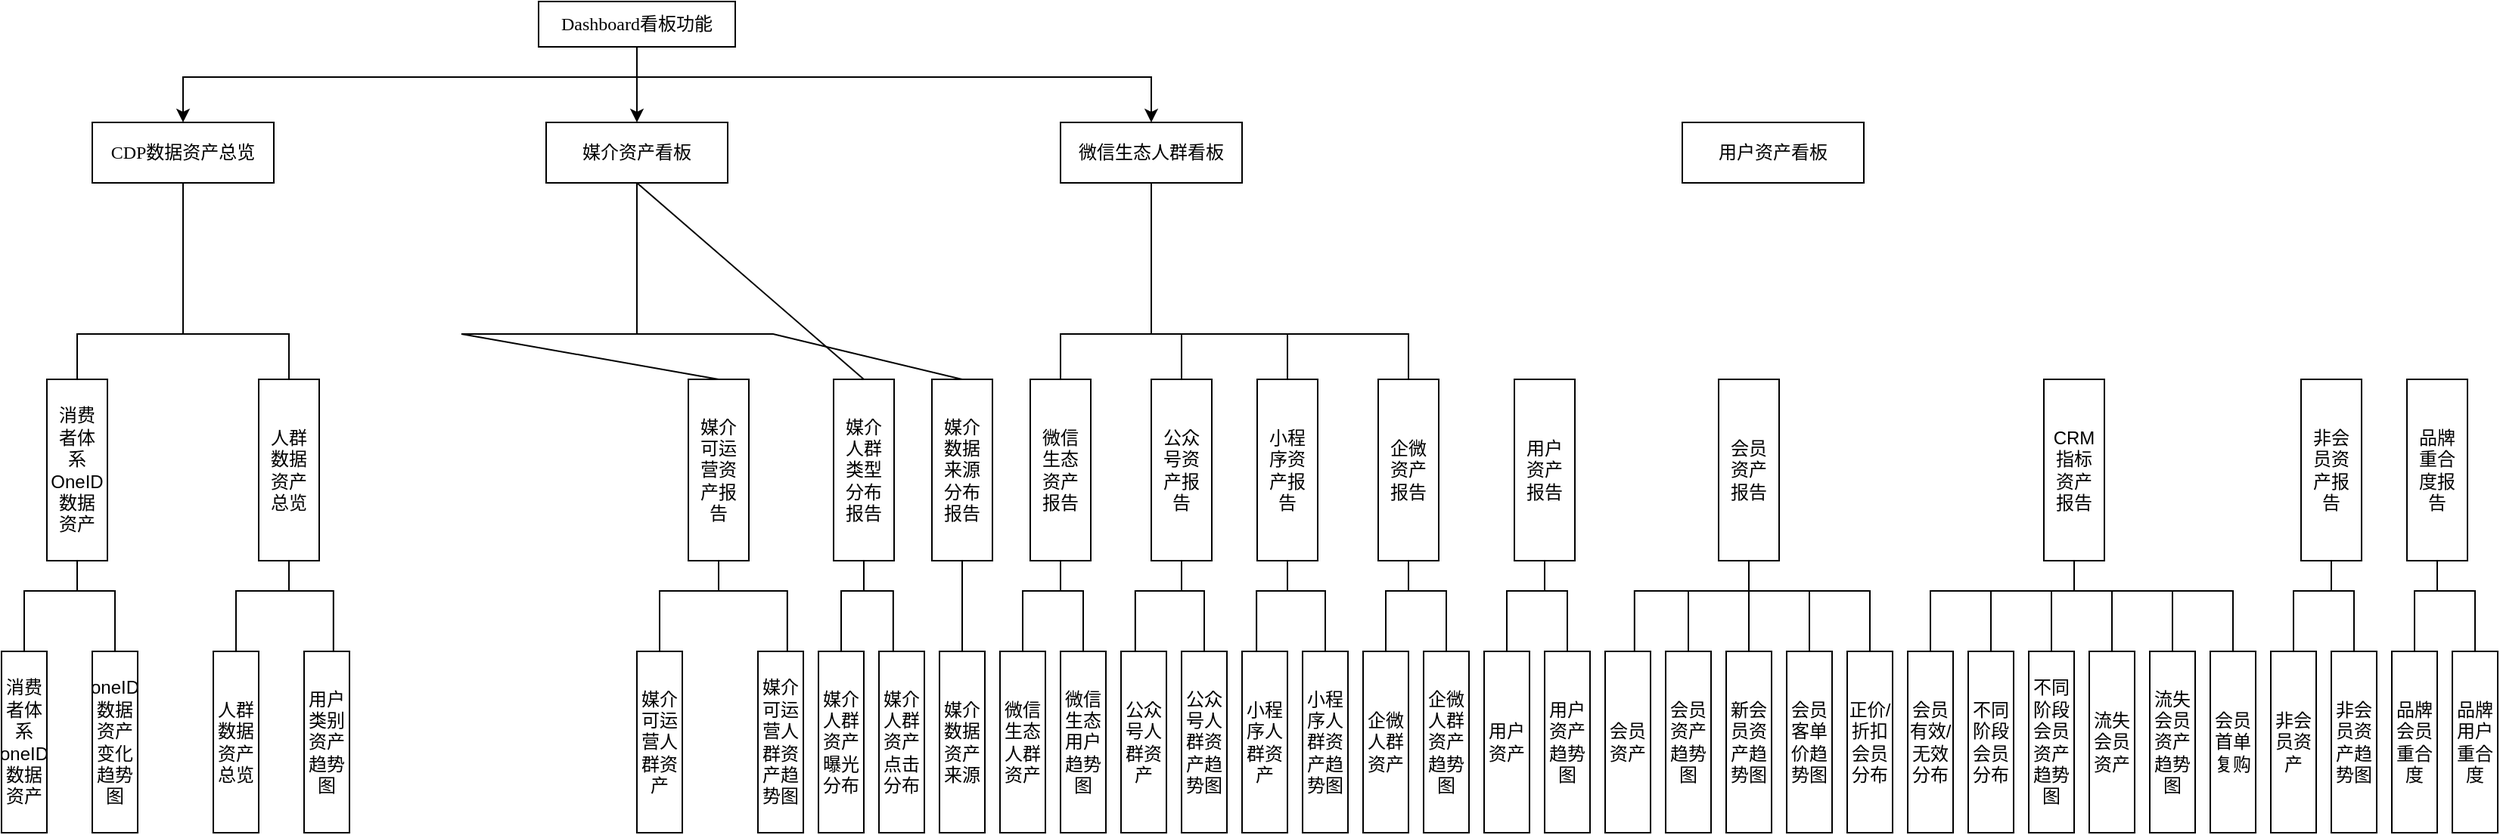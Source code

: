 <mxfile version="20.5.1" type="github">
  <diagram id="igIkLWl_I8CNIf3-y0DH" name="第 1 页">
    <mxGraphModel dx="885" dy="509" grid="1" gridSize="10" guides="1" tooltips="1" connect="1" arrows="1" fold="1" page="1" pageScale="1" pageWidth="827" pageHeight="1169" math="0" shadow="0">
      <root>
        <mxCell id="0" />
        <mxCell id="1" parent="0" />
        <mxCell id="1S4eVNWtwclJiUYLLemy-1" value="&lt;font style=&quot;font-size: 12px;&quot;&gt;&lt;span style=&quot;font-family: Calibri; text-align: justify; background-color: initial;&quot;&gt;D&lt;/span&gt;&lt;span style=&quot;text-align: justify; background-color: initial; font-family: 宋体;&quot;&gt;&lt;font style=&quot;font-size: 12px;&quot; face=&quot;Calibri&quot;&gt;ash&lt;/font&gt;&lt;/span&gt;&lt;span style=&quot;font-family: Calibri; text-align: justify; background-color: initial;&quot;&gt;board&lt;/span&gt;&lt;/font&gt;&lt;span style=&quot;font-family: Calibri; text-align: justify; background-color: initial;&quot;&gt;&lt;font style=&quot;font-size: 12px;&quot;&gt;看板&lt;/font&gt;&lt;/span&gt;功能" style="rounded=0;whiteSpace=wrap;html=1;" parent="1" vertex="1">
          <mxGeometry x="485" y="90" width="130" height="30" as="geometry" />
        </mxCell>
        <mxCell id="1S4eVNWtwclJiUYLLemy-4" value="&lt;div style=&quot;text-align: justify;&quot;&gt;&lt;span style=&quot;background-color: initial;&quot;&gt;&lt;font face=&quot;Calibri&quot;&gt;媒介资产看板&lt;/font&gt;&lt;/span&gt;&lt;/div&gt;" style="rounded=0;whiteSpace=wrap;html=1;" parent="1" vertex="1">
          <mxGeometry x="490" y="170" width="120" height="40" as="geometry" />
        </mxCell>
        <mxCell id="1S4eVNWtwclJiUYLLemy-8" value="" style="endArrow=classic;html=1;rounded=0;exitX=0.5;exitY=1;exitDx=0;exitDy=0;entryX=0.5;entryY=0;entryDx=0;entryDy=0;" parent="1" source="1S4eVNWtwclJiUYLLemy-1" target="w-ZVVSlZ8ugfORYiKf1F-1" edge="1">
          <mxGeometry width="50" height="50" relative="1" as="geometry">
            <mxPoint x="170" y="220" as="sourcePoint" />
            <mxPoint x="190" y="170" as="targetPoint" />
            <Array as="points">
              <mxPoint x="550" y="140" />
              <mxPoint x="250" y="140" />
            </Array>
          </mxGeometry>
        </mxCell>
        <mxCell id="1S4eVNWtwclJiUYLLemy-9" value="" style="endArrow=classic;html=1;rounded=0;entryX=0.5;entryY=0;entryDx=0;entryDy=0;exitX=0.5;exitY=1;exitDx=0;exitDy=0;" parent="1" source="1S4eVNWtwclJiUYLLemy-1" edge="1">
          <mxGeometry width="50" height="50" relative="1" as="geometry">
            <mxPoint x="400" y="130" as="sourcePoint" />
            <mxPoint x="890" y="170" as="targetPoint" />
            <Array as="points">
              <mxPoint x="550" y="140" />
              <mxPoint x="890" y="140" />
            </Array>
          </mxGeometry>
        </mxCell>
        <mxCell id="1S4eVNWtwclJiUYLLemy-10" value="" style="endArrow=classic;html=1;rounded=0;entryX=0.5;entryY=0;entryDx=0;entryDy=0;exitX=0.5;exitY=1;exitDx=0;exitDy=0;" parent="1" source="1S4eVNWtwclJiUYLLemy-1" target="1S4eVNWtwclJiUYLLemy-4" edge="1">
          <mxGeometry width="50" height="50" relative="1" as="geometry">
            <mxPoint x="360" y="280" as="sourcePoint" />
            <mxPoint x="420" y="170" as="targetPoint" />
          </mxGeometry>
        </mxCell>
        <mxCell id="1S4eVNWtwclJiUYLLemy-12" value="消费&lt;br&gt;者体&lt;br&gt;系OneID数据&lt;br&gt;资产" style="rounded=0;whiteSpace=wrap;html=1;" parent="1" vertex="1">
          <mxGeometry x="160" y="340" width="40" height="120" as="geometry" />
        </mxCell>
        <mxCell id="1S4eVNWtwclJiUYLLemy-13" value="人群&lt;br&gt;数据&lt;br&gt;资产&lt;br&gt;总览" style="rounded=0;whiteSpace=wrap;html=1;" parent="1" vertex="1">
          <mxGeometry x="300" y="340" width="40" height="120" as="geometry" />
        </mxCell>
        <mxCell id="1S4eVNWtwclJiUYLLemy-15" value="媒介&lt;br&gt;数据&lt;br&gt;来源&lt;br&gt;分布&lt;br&gt;报告" style="rounded=0;whiteSpace=wrap;html=1;" parent="1" vertex="1">
          <mxGeometry x="745" y="340" width="40" height="120" as="geometry" />
        </mxCell>
        <mxCell id="1S4eVNWtwclJiUYLLemy-17" value="公众&lt;br&gt;号资&lt;br&gt;产报&lt;br&gt;告" style="rounded=0;whiteSpace=wrap;html=1;" parent="1" vertex="1">
          <mxGeometry x="890" y="340" width="40" height="120" as="geometry" />
        </mxCell>
        <mxCell id="1S4eVNWtwclJiUYLLemy-19" value="媒介&lt;br&gt;可运&lt;br&gt;营资&lt;br&gt;产报&lt;br&gt;告" style="rounded=0;whiteSpace=wrap;html=1;" parent="1" vertex="1">
          <mxGeometry x="584" y="340" width="40" height="120" as="geometry" />
        </mxCell>
        <mxCell id="1S4eVNWtwclJiUYLLemy-20" value="微信&lt;br&gt;生态&lt;br&gt;资产&lt;br&gt;报告" style="rounded=0;whiteSpace=wrap;html=1;" parent="1" vertex="1">
          <mxGeometry x="810" y="340" width="40" height="120" as="geometry" />
        </mxCell>
        <mxCell id="1S4eVNWtwclJiUYLLemy-21" value="消费者体系oneID数据资产" style="rounded=0;whiteSpace=wrap;html=1;" parent="1" vertex="1">
          <mxGeometry x="130" y="520" width="30" height="120" as="geometry" />
        </mxCell>
        <mxCell id="1S4eVNWtwclJiUYLLemy-27" value="oneID数据资产变化趋势图" style="rounded=0;whiteSpace=wrap;html=1;" parent="1" vertex="1">
          <mxGeometry x="190" y="520" width="30" height="120" as="geometry" />
        </mxCell>
        <mxCell id="1S4eVNWtwclJiUYLLemy-28" value="人群数据资产总览" style="rounded=0;whiteSpace=wrap;html=1;" parent="1" vertex="1">
          <mxGeometry x="270" y="520" width="30" height="120" as="geometry" />
        </mxCell>
        <mxCell id="1S4eVNWtwclJiUYLLemy-33" value="用户类别资产趋势图" style="rounded=0;whiteSpace=wrap;html=1;" parent="1" vertex="1">
          <mxGeometry x="330" y="520" width="30" height="120" as="geometry" />
        </mxCell>
        <mxCell id="1S4eVNWtwclJiUYLLemy-35" value="媒介可运营人群资产" style="rounded=0;whiteSpace=wrap;html=1;" parent="1" vertex="1">
          <mxGeometry x="550" y="520" width="30" height="120" as="geometry" />
        </mxCell>
        <mxCell id="1S4eVNWtwclJiUYLLemy-38" value="媒介可运营人群资产趋势图" style="rounded=0;whiteSpace=wrap;html=1;" parent="1" vertex="1">
          <mxGeometry x="630" y="520" width="30" height="120" as="geometry" />
        </mxCell>
        <mxCell id="1S4eVNWtwclJiUYLLemy-39" value="媒介人群资产曝光分布" style="rounded=0;whiteSpace=wrap;html=1;" parent="1" vertex="1">
          <mxGeometry x="670" y="520" width="30" height="120" as="geometry" />
        </mxCell>
        <mxCell id="1S4eVNWtwclJiUYLLemy-42" value="媒介人群资产点击分布" style="rounded=0;whiteSpace=wrap;html=1;" parent="1" vertex="1">
          <mxGeometry x="710" y="520" width="30" height="120" as="geometry" />
        </mxCell>
        <mxCell id="1S4eVNWtwclJiUYLLemy-44" value="媒介数据资产来源" style="rounded=0;whiteSpace=wrap;html=1;" parent="1" vertex="1">
          <mxGeometry x="750" y="520" width="30" height="120" as="geometry" />
        </mxCell>
        <mxCell id="1S4eVNWtwclJiUYLLemy-47" value="微信生态人群资产" style="rounded=0;whiteSpace=wrap;html=1;" parent="1" vertex="1">
          <mxGeometry x="790" y="520" width="30" height="120" as="geometry" />
        </mxCell>
        <mxCell id="1S4eVNWtwclJiUYLLemy-48" value="微信生态用户趋势图" style="rounded=0;whiteSpace=wrap;html=1;" parent="1" vertex="1">
          <mxGeometry x="830" y="520" width="30" height="120" as="geometry" />
        </mxCell>
        <mxCell id="1S4eVNWtwclJiUYLLemy-49" value="公众号人群资产" style="rounded=0;whiteSpace=wrap;html=1;" parent="1" vertex="1">
          <mxGeometry x="870" y="520" width="30" height="120" as="geometry" />
        </mxCell>
        <mxCell id="1S4eVNWtwclJiUYLLemy-50" value="公众号人群资产趋势图" style="rounded=0;whiteSpace=wrap;html=1;" parent="1" vertex="1">
          <mxGeometry x="910" y="520" width="30" height="120" as="geometry" />
        </mxCell>
        <mxCell id="1S4eVNWtwclJiUYLLemy-51" value="小程序人群资产" style="rounded=0;whiteSpace=wrap;html=1;" parent="1" vertex="1">
          <mxGeometry x="950" y="520" width="30" height="120" as="geometry" />
        </mxCell>
        <mxCell id="1S4eVNWtwclJiUYLLemy-52" value="小程序人群资产趋势图" style="rounded=0;whiteSpace=wrap;html=1;" parent="1" vertex="1">
          <mxGeometry x="990" y="520" width="30" height="120" as="geometry" />
        </mxCell>
        <mxCell id="1S4eVNWtwclJiUYLLemy-53" value="企微人群资产" style="rounded=0;whiteSpace=wrap;html=1;" parent="1" vertex="1">
          <mxGeometry x="1030" y="520" width="30" height="120" as="geometry" />
        </mxCell>
        <mxCell id="1S4eVNWtwclJiUYLLemy-54" value="" style="endArrow=none;html=1;rounded=0;fontFamily=Helvetica;fontSize=12;exitX=0.5;exitY=0;exitDx=0;exitDy=0;" parent="1" source="1S4eVNWtwclJiUYLLemy-13" edge="1">
          <mxGeometry width="50" height="50" relative="1" as="geometry">
            <mxPoint x="490" y="410" as="sourcePoint" />
            <mxPoint x="250" y="310" as="targetPoint" />
            <Array as="points">
              <mxPoint x="320" y="310" />
              <mxPoint x="190" y="310" />
            </Array>
          </mxGeometry>
        </mxCell>
        <mxCell id="1S4eVNWtwclJiUYLLemy-55" value="" style="endArrow=none;html=1;rounded=0;fontFamily=Helvetica;fontSize=12;entryX=0.5;entryY=1;entryDx=0;entryDy=0;exitX=0.5;exitY=0;exitDx=0;exitDy=0;" parent="1" source="1S4eVNWtwclJiUYLLemy-12" target="w-ZVVSlZ8ugfORYiKf1F-1" edge="1">
          <mxGeometry width="50" height="50" relative="1" as="geometry">
            <mxPoint x="280" y="350" as="sourcePoint" />
            <mxPoint x="190" y="290" as="targetPoint" />
            <Array as="points">
              <mxPoint x="180" y="310" />
              <mxPoint x="250" y="310" />
            </Array>
          </mxGeometry>
        </mxCell>
        <mxCell id="1S4eVNWtwclJiUYLLemy-56" value="" style="endArrow=none;html=1;rounded=0;fontFamily=Helvetica;fontSize=12;entryX=0.5;entryY=1;entryDx=0;entryDy=0;exitX=0.5;exitY=0;exitDx=0;exitDy=0;" parent="1" source="1S4eVNWtwclJiUYLLemy-19" target="1S4eVNWtwclJiUYLLemy-4" edge="1">
          <mxGeometry width="50" height="50" relative="1" as="geometry">
            <mxPoint x="290" y="360" as="sourcePoint" />
            <mxPoint x="210" y="310" as="targetPoint" />
            <Array as="points">
              <mxPoint x="434" y="310" />
              <mxPoint x="550" y="310" />
            </Array>
          </mxGeometry>
        </mxCell>
        <mxCell id="1S4eVNWtwclJiUYLLemy-57" value="" style="endArrow=none;html=1;rounded=0;fontFamily=Helvetica;fontSize=12;exitX=0.5;exitY=1;exitDx=0;exitDy=0;entryX=0.5;entryY=0;entryDx=0;entryDy=0;" parent="1" source="1S4eVNWtwclJiUYLLemy-4" target="1S4eVNWtwclJiUYLLemy-15" edge="1">
          <mxGeometry width="50" height="50" relative="1" as="geometry">
            <mxPoint x="300" y="370" as="sourcePoint" />
            <mxPoint x="190" y="290" as="targetPoint" />
            <Array as="points">
              <mxPoint x="550" y="310" />
              <mxPoint x="640" y="310" />
            </Array>
          </mxGeometry>
        </mxCell>
        <mxCell id="1S4eVNWtwclJiUYLLemy-58" value="" style="endArrow=none;html=1;rounded=0;fontFamily=Helvetica;fontSize=12;entryX=0.5;entryY=1;entryDx=0;entryDy=0;exitX=0.5;exitY=0;exitDx=0;exitDy=0;" parent="1" source="1S4eVNWtwclJiUYLLemy-20" target="w-ZVVSlZ8ugfORYiKf1F-2" edge="1">
          <mxGeometry width="50" height="50" relative="1" as="geometry">
            <mxPoint x="250" y="380" as="sourcePoint" />
            <mxPoint x="830" y="290" as="targetPoint" />
            <Array as="points">
              <mxPoint x="830" y="310" />
              <mxPoint x="890" y="310" />
            </Array>
          </mxGeometry>
        </mxCell>
        <mxCell id="1S4eVNWtwclJiUYLLemy-59" value="" style="endArrow=none;html=1;rounded=0;fontFamily=Helvetica;fontSize=12;entryX=0.5;entryY=1;entryDx=0;entryDy=0;exitX=0.5;exitY=0;exitDx=0;exitDy=0;" parent="1" source="1S4eVNWtwclJiUYLLemy-17" target="w-ZVVSlZ8ugfORYiKf1F-2" edge="1">
          <mxGeometry width="50" height="50" relative="1" as="geometry">
            <mxPoint x="260" y="390" as="sourcePoint" />
            <mxPoint x="830" y="290" as="targetPoint" />
            <Array as="points">
              <mxPoint x="910" y="310" />
              <mxPoint x="890" y="310" />
            </Array>
          </mxGeometry>
        </mxCell>
        <mxCell id="1S4eVNWtwclJiUYLLemy-60" value="" style="endArrow=none;html=1;rounded=0;fontFamily=Helvetica;fontSize=12;entryX=0.5;entryY=1;entryDx=0;entryDy=0;exitX=0.5;exitY=0;exitDx=0;exitDy=0;" parent="1" source="1S4eVNWtwclJiUYLLemy-21" target="1S4eVNWtwclJiUYLLemy-12" edge="1">
          <mxGeometry width="50" height="50" relative="1" as="geometry">
            <mxPoint x="330" y="400" as="sourcePoint" />
            <mxPoint x="250" y="350" as="targetPoint" />
            <Array as="points">
              <mxPoint x="145" y="480" />
              <mxPoint x="180" y="480" />
            </Array>
          </mxGeometry>
        </mxCell>
        <mxCell id="1S4eVNWtwclJiUYLLemy-63" value="" style="endArrow=none;html=1;rounded=0;fontFamily=Helvetica;fontSize=12;entryX=0.5;entryY=1;entryDx=0;entryDy=0;exitX=0.5;exitY=0;exitDx=0;exitDy=0;" parent="1" target="1S4eVNWtwclJiUYLLemy-13" edge="1" source="1S4eVNWtwclJiUYLLemy-28">
          <mxGeometry width="50" height="50" relative="1" as="geometry">
            <mxPoint x="200" y="520" as="sourcePoint" />
            <mxPoint x="540" y="510" as="targetPoint" />
            <Array as="points">
              <mxPoint x="285" y="480" />
              <mxPoint x="320" y="480" />
            </Array>
          </mxGeometry>
        </mxCell>
        <mxCell id="1S4eVNWtwclJiUYLLemy-68" value="" style="endArrow=none;html=1;rounded=0;fontFamily=Helvetica;fontSize=12;entryX=0.5;entryY=1;entryDx=0;entryDy=0;exitX=0.5;exitY=0;exitDx=0;exitDy=0;" parent="1" source="1S4eVNWtwclJiUYLLemy-35" edge="1" target="1S4eVNWtwclJiUYLLemy-19">
          <mxGeometry width="50" height="50" relative="1" as="geometry">
            <mxPoint x="570" y="520" as="sourcePoint" />
            <mxPoint x="640" y="460" as="targetPoint" />
            <Array as="points">
              <mxPoint x="565" y="480" />
              <mxPoint x="604" y="480" />
            </Array>
          </mxGeometry>
        </mxCell>
        <mxCell id="1S4eVNWtwclJiUYLLemy-75" value="" style="endArrow=none;html=1;rounded=0;fontFamily=Helvetica;fontSize=12;edgeStyle=elbowEdgeStyle;elbow=vertical;entryX=0.5;entryY=1;entryDx=0;entryDy=0;exitX=0.5;exitY=0;exitDx=0;exitDy=0;" parent="1" target="1S4eVNWtwclJiUYLLemy-12" edge="1" source="1S4eVNWtwclJiUYLLemy-27">
          <mxGeometry width="50" height="50" relative="1" as="geometry">
            <mxPoint x="169.41" y="520" as="sourcePoint" />
            <mxPoint x="169.41" y="460" as="targetPoint" />
            <Array as="points">
              <mxPoint x="190" y="480" />
              <mxPoint x="130" y="480" />
            </Array>
          </mxGeometry>
        </mxCell>
        <mxCell id="1S4eVNWtwclJiUYLLemy-80" value="" style="endArrow=none;html=1;rounded=0;fontFamily=Helvetica;fontSize=12;edgeStyle=elbowEdgeStyle;elbow=vertical;entryX=0.5;entryY=1;entryDx=0;entryDy=0;" parent="1" target="1S4eVNWtwclJiUYLLemy-13" edge="1">
          <mxGeometry width="50" height="50" relative="1" as="geometry">
            <mxPoint x="349.41" y="520" as="sourcePoint" />
            <mxPoint x="349.41" y="460" as="targetPoint" />
            <Array as="points">
              <mxPoint x="369.41" y="480" />
            </Array>
          </mxGeometry>
        </mxCell>
        <mxCell id="1S4eVNWtwclJiUYLLemy-83" value="" style="endArrow=none;html=1;rounded=0;fontFamily=Helvetica;fontSize=12;edgeStyle=elbowEdgeStyle;elbow=vertical;entryX=0.5;entryY=1;entryDx=0;entryDy=0;" parent="1" edge="1" target="1S4eVNWtwclJiUYLLemy-19">
          <mxGeometry width="50" height="50" relative="1" as="geometry">
            <mxPoint x="649.41" y="520" as="sourcePoint" />
            <mxPoint x="640" y="460" as="targetPoint" />
            <Array as="points">
              <mxPoint x="650" y="480" />
            </Array>
          </mxGeometry>
        </mxCell>
        <mxCell id="1S4eVNWtwclJiUYLLemy-84" value="" style="endArrow=none;html=1;rounded=0;fontFamily=Helvetica;fontSize=12;edgeStyle=elbowEdgeStyle;elbow=vertical;entryX=0.5;entryY=1;entryDx=0;entryDy=0;exitX=0.5;exitY=0;exitDx=0;exitDy=0;" parent="1" edge="1" target="w-ZVVSlZ8ugfORYiKf1F-5" source="1S4eVNWtwclJiUYLLemy-39">
          <mxGeometry width="50" height="50" relative="1" as="geometry">
            <mxPoint x="629.41" y="520" as="sourcePoint" />
            <mxPoint x="590" y="460" as="targetPoint" />
            <Array as="points">
              <mxPoint x="670" y="480" />
            </Array>
          </mxGeometry>
        </mxCell>
        <mxCell id="1S4eVNWtwclJiUYLLemy-87" value="" style="endArrow=none;html=1;rounded=0;fontFamily=Helvetica;fontSize=12;edgeStyle=elbowEdgeStyle;elbow=vertical;entryX=0.5;entryY=1;entryDx=0;entryDy=0;" parent="1" target="w-ZVVSlZ8ugfORYiKf1F-5" edge="1">
          <mxGeometry width="50" height="50" relative="1" as="geometry">
            <mxPoint x="719.41" y="520" as="sourcePoint" />
            <mxPoint x="719.41" y="460" as="targetPoint" />
            <Array as="points">
              <mxPoint x="740" y="480" />
            </Array>
          </mxGeometry>
        </mxCell>
        <mxCell id="1S4eVNWtwclJiUYLLemy-89" value="" style="endArrow=none;html=1;rounded=0;fontFamily=Helvetica;fontSize=12;edgeStyle=elbowEdgeStyle;elbow=vertical;entryX=0.5;entryY=1;entryDx=0;entryDy=0;exitX=0.5;exitY=0;exitDx=0;exitDy=0;" parent="1" target="1S4eVNWtwclJiUYLLemy-15" edge="1" source="1S4eVNWtwclJiUYLLemy-44">
          <mxGeometry width="50" height="50" relative="1" as="geometry">
            <mxPoint x="780.0" y="520" as="sourcePoint" />
            <mxPoint x="780.0" y="460" as="targetPoint" />
            <Array as="points">
              <mxPoint x="770" y="480" />
            </Array>
          </mxGeometry>
        </mxCell>
        <mxCell id="1S4eVNWtwclJiUYLLemy-92" value="" style="endArrow=none;html=1;rounded=0;fontFamily=Helvetica;fontSize=12;edgeStyle=elbowEdgeStyle;elbow=vertical;entryX=0.5;entryY=1;entryDx=0;entryDy=0;exitX=0.5;exitY=0;exitDx=0;exitDy=0;" parent="1" target="1S4eVNWtwclJiUYLLemy-20" edge="1" source="1S4eVNWtwclJiUYLLemy-47">
          <mxGeometry width="50" height="50" relative="1" as="geometry">
            <mxPoint x="769.41" y="520" as="sourcePoint" />
            <mxPoint x="769.41" y="460" as="targetPoint" />
            <Array as="points">
              <mxPoint x="810" y="480" />
            </Array>
          </mxGeometry>
        </mxCell>
        <mxCell id="1S4eVNWtwclJiUYLLemy-93" value="" style="endArrow=none;html=1;rounded=0;fontFamily=Helvetica;fontSize=12;edgeStyle=elbowEdgeStyle;elbow=vertical;entryX=0.5;entryY=1;entryDx=0;entryDy=0;exitX=0.5;exitY=0;exitDx=0;exitDy=0;" parent="1" target="1S4eVNWtwclJiUYLLemy-20" edge="1" source="1S4eVNWtwclJiUYLLemy-48">
          <mxGeometry width="50" height="50" relative="1" as="geometry">
            <mxPoint x="799.41" y="520" as="sourcePoint" />
            <mxPoint x="799.41" y="460" as="targetPoint" />
            <Array as="points">
              <mxPoint x="820" y="480" />
            </Array>
          </mxGeometry>
        </mxCell>
        <mxCell id="1S4eVNWtwclJiUYLLemy-96" value="" style="endArrow=none;html=1;rounded=0;fontFamily=Helvetica;fontSize=12;edgeStyle=elbowEdgeStyle;elbow=vertical;entryX=0.5;entryY=1;entryDx=0;entryDy=0;" parent="1" target="1S4eVNWtwclJiUYLLemy-17" edge="1">
          <mxGeometry width="50" height="50" relative="1" as="geometry">
            <mxPoint x="879.41" y="520" as="sourcePoint" />
            <mxPoint x="879.41" y="460" as="targetPoint" />
            <Array as="points">
              <mxPoint x="860" y="480" />
            </Array>
          </mxGeometry>
        </mxCell>
        <mxCell id="1S4eVNWtwclJiUYLLemy-97" value="" style="endArrow=none;html=1;rounded=0;fontFamily=Helvetica;fontSize=12;edgeStyle=elbowEdgeStyle;elbow=vertical;entryX=0.5;entryY=1;entryDx=0;entryDy=0;exitX=0.5;exitY=0;exitDx=0;exitDy=0;" parent="1" target="1S4eVNWtwclJiUYLLemy-17" edge="1" source="1S4eVNWtwclJiUYLLemy-50">
          <mxGeometry width="50" height="50" relative="1" as="geometry">
            <mxPoint x="909.41" y="520" as="sourcePoint" />
            <mxPoint x="909.41" y="460" as="targetPoint" />
            <Array as="points">
              <mxPoint x="920" y="480" />
              <mxPoint x="880" y="480" />
            </Array>
          </mxGeometry>
        </mxCell>
        <mxCell id="1S4eVNWtwclJiUYLLemy-98" value="" style="endArrow=none;html=1;rounded=0;fontFamily=Helvetica;fontSize=12;edgeStyle=elbowEdgeStyle;elbow=vertical;entryX=0.5;entryY=1;entryDx=0;entryDy=0;exitX=0.5;exitY=0;exitDx=0;exitDy=0;" parent="1" edge="1" target="w-ZVVSlZ8ugfORYiKf1F-9" source="1S4eVNWtwclJiUYLLemy-52">
          <mxGeometry width="50" height="50" relative="1" as="geometry">
            <mxPoint x="929.41" y="520" as="sourcePoint" />
            <mxPoint x="929.41" y="460" as="targetPoint" />
            <Array as="points">
              <mxPoint x="980" y="480" />
            </Array>
          </mxGeometry>
        </mxCell>
        <mxCell id="w-ZVVSlZ8ugfORYiKf1F-1" value="&lt;div style=&quot;text-align: justify;&quot;&gt;&lt;font face=&quot;Calibri&quot;&gt;CDP数据资产总览&lt;/font&gt;&lt;/div&gt;" style="rounded=0;whiteSpace=wrap;html=1;" vertex="1" parent="1">
          <mxGeometry x="190" y="170" width="120" height="40" as="geometry" />
        </mxCell>
        <mxCell id="w-ZVVSlZ8ugfORYiKf1F-2" value="&lt;div style=&quot;text-align: justify;&quot;&gt;&lt;span style=&quot;background-color: initial;&quot;&gt;&lt;font face=&quot;Calibri&quot;&gt;微信生态人群看板&lt;/font&gt;&lt;/span&gt;&lt;/div&gt;" style="rounded=0;whiteSpace=wrap;html=1;" vertex="1" parent="1">
          <mxGeometry x="830" y="170" width="120" height="40" as="geometry" />
        </mxCell>
        <mxCell id="w-ZVVSlZ8ugfORYiKf1F-3" value="&lt;div style=&quot;text-align: justify;&quot;&gt;&lt;span style=&quot;background-color: initial;&quot;&gt;&lt;font face=&quot;Calibri&quot;&gt;用户资产看板&lt;/font&gt;&lt;/span&gt;&lt;/div&gt;" style="rounded=0;whiteSpace=wrap;html=1;" vertex="1" parent="1">
          <mxGeometry x="1241" y="170" width="120" height="40" as="geometry" />
        </mxCell>
        <mxCell id="w-ZVVSlZ8ugfORYiKf1F-5" value="媒介&lt;br&gt;人群&lt;br&gt;类型&lt;br&gt;分布&lt;br&gt;报告" style="rounded=0;whiteSpace=wrap;html=1;" vertex="1" parent="1">
          <mxGeometry x="680" y="340" width="40" height="120" as="geometry" />
        </mxCell>
        <mxCell id="w-ZVVSlZ8ugfORYiKf1F-8" value="" style="endArrow=none;html=1;rounded=0;fontSize=12;entryX=0.5;entryY=1;entryDx=0;entryDy=0;exitX=0.5;exitY=0;exitDx=0;exitDy=0;" edge="1" parent="1" source="w-ZVVSlZ8ugfORYiKf1F-5" target="1S4eVNWtwclJiUYLLemy-4">
          <mxGeometry width="50" height="50" relative="1" as="geometry">
            <mxPoint x="330" y="420" as="sourcePoint" />
            <mxPoint x="380" y="370" as="targetPoint" />
          </mxGeometry>
        </mxCell>
        <mxCell id="w-ZVVSlZ8ugfORYiKf1F-9" value="小程&lt;br&gt;序资&lt;br&gt;产报&lt;br&gt;告" style="rounded=0;whiteSpace=wrap;html=1;" vertex="1" parent="1">
          <mxGeometry x="960" y="340" width="40" height="120" as="geometry" />
        </mxCell>
        <mxCell id="w-ZVVSlZ8ugfORYiKf1F-10" value="企微&lt;br&gt;资产&lt;br&gt;报告" style="rounded=0;whiteSpace=wrap;html=1;" vertex="1" parent="1">
          <mxGeometry x="1040" y="340" width="40" height="120" as="geometry" />
        </mxCell>
        <mxCell id="w-ZVVSlZ8ugfORYiKf1F-11" value="企微人群资产趋势图" style="rounded=0;whiteSpace=wrap;html=1;" vertex="1" parent="1">
          <mxGeometry x="1070" y="520" width="30" height="120" as="geometry" />
        </mxCell>
        <mxCell id="w-ZVVSlZ8ugfORYiKf1F-12" value="" style="endArrow=none;html=1;rounded=0;fontFamily=Helvetica;fontSize=12;edgeStyle=elbowEdgeStyle;elbow=vertical;entryX=0.5;entryY=1;entryDx=0;entryDy=0;" edge="1" parent="1" target="w-ZVVSlZ8ugfORYiKf1F-9">
          <mxGeometry width="50" height="50" relative="1" as="geometry">
            <mxPoint x="959.55" y="520" as="sourcePoint" />
            <mxPoint x="959.55" y="460" as="targetPoint" />
            <Array as="points">
              <mxPoint x="970" y="480" />
            </Array>
          </mxGeometry>
        </mxCell>
        <mxCell id="w-ZVVSlZ8ugfORYiKf1F-13" value="" style="endArrow=none;html=1;rounded=0;fontFamily=Helvetica;fontSize=12;edgeStyle=elbowEdgeStyle;elbow=vertical;entryX=0.5;entryY=1;entryDx=0;entryDy=0;exitX=0.5;exitY=0;exitDx=0;exitDy=0;" edge="1" parent="1" source="1S4eVNWtwclJiUYLLemy-53" target="w-ZVVSlZ8ugfORYiKf1F-10">
          <mxGeometry width="50" height="50" relative="1" as="geometry">
            <mxPoint x="1019.55" y="520" as="sourcePoint" />
            <mxPoint x="1040" y="460" as="targetPoint" />
            <Array as="points">
              <mxPoint x="1040" y="480" />
            </Array>
          </mxGeometry>
        </mxCell>
        <mxCell id="w-ZVVSlZ8ugfORYiKf1F-14" value="" style="endArrow=none;html=1;rounded=0;fontFamily=Helvetica;fontSize=12;edgeStyle=elbowEdgeStyle;elbow=vertical;entryX=0.5;entryY=1;entryDx=0;entryDy=0;exitX=0.5;exitY=0;exitDx=0;exitDy=0;" edge="1" parent="1" target="w-ZVVSlZ8ugfORYiKf1F-10">
          <mxGeometry width="50" height="50" relative="1" as="geometry">
            <mxPoint x="1085.0" y="520" as="sourcePoint" />
            <mxPoint x="1060" y="460" as="targetPoint" />
            <Array as="points">
              <mxPoint x="1060" y="480" />
            </Array>
          </mxGeometry>
        </mxCell>
        <mxCell id="w-ZVVSlZ8ugfORYiKf1F-15" value="" style="endArrow=none;html=1;rounded=0;fontFamily=Helvetica;fontSize=12;entryX=0.5;entryY=1;entryDx=0;entryDy=0;exitX=0.5;exitY=0;exitDx=0;exitDy=0;" edge="1" parent="1" source="w-ZVVSlZ8ugfORYiKf1F-9" target="w-ZVVSlZ8ugfORYiKf1F-2">
          <mxGeometry width="50" height="50" relative="1" as="geometry">
            <mxPoint x="930" y="340" as="sourcePoint" />
            <mxPoint x="920" y="290" as="targetPoint" />
            <Array as="points">
              <mxPoint x="980" y="310" />
              <mxPoint x="930" y="310" />
              <mxPoint x="890" y="310" />
            </Array>
          </mxGeometry>
        </mxCell>
        <mxCell id="w-ZVVSlZ8ugfORYiKf1F-16" value="" style="endArrow=none;html=1;rounded=0;fontFamily=Helvetica;fontSize=12;entryX=0.5;entryY=1;entryDx=0;entryDy=0;exitX=0.5;exitY=0;exitDx=0;exitDy=0;" edge="1" parent="1" source="w-ZVVSlZ8ugfORYiKf1F-10" target="w-ZVVSlZ8ugfORYiKf1F-2">
          <mxGeometry width="50" height="50" relative="1" as="geometry">
            <mxPoint x="1020" y="340" as="sourcePoint" />
            <mxPoint x="980" y="210" as="targetPoint" />
            <Array as="points">
              <mxPoint x="1060" y="310" />
              <mxPoint x="1020" y="310" />
              <mxPoint x="890" y="310" />
            </Array>
          </mxGeometry>
        </mxCell>
        <mxCell id="w-ZVVSlZ8ugfORYiKf1F-17" value="会员&lt;br&gt;资产&lt;br&gt;报告" style="rounded=0;whiteSpace=wrap;html=1;" vertex="1" parent="1">
          <mxGeometry x="1265" y="340" width="40" height="120" as="geometry" />
        </mxCell>
        <mxCell id="w-ZVVSlZ8ugfORYiKf1F-18" value="用户&lt;br&gt;资产&lt;br&gt;报告" style="rounded=0;whiteSpace=wrap;html=1;" vertex="1" parent="1">
          <mxGeometry x="1130" y="340" width="40" height="120" as="geometry" />
        </mxCell>
        <mxCell id="w-ZVVSlZ8ugfORYiKf1F-19" value="用户资产" style="rounded=0;whiteSpace=wrap;html=1;" vertex="1" parent="1">
          <mxGeometry x="1110" y="520" width="30" height="120" as="geometry" />
        </mxCell>
        <mxCell id="w-ZVVSlZ8ugfORYiKf1F-20" value="用户资产趋势图" style="rounded=0;whiteSpace=wrap;html=1;" vertex="1" parent="1">
          <mxGeometry x="1150" y="520" width="30" height="120" as="geometry" />
        </mxCell>
        <mxCell id="w-ZVVSlZ8ugfORYiKf1F-21" value="会员资产" style="rounded=0;whiteSpace=wrap;html=1;" vertex="1" parent="1">
          <mxGeometry x="1190" y="520" width="30" height="120" as="geometry" />
        </mxCell>
        <mxCell id="w-ZVVSlZ8ugfORYiKf1F-22" value="会员资产趋势图" style="rounded=0;whiteSpace=wrap;html=1;" vertex="1" parent="1">
          <mxGeometry x="1230" y="520" width="30" height="120" as="geometry" />
        </mxCell>
        <mxCell id="w-ZVVSlZ8ugfORYiKf1F-23" value="会员有效/无效分布" style="rounded=0;whiteSpace=wrap;html=1;" vertex="1" parent="1">
          <mxGeometry x="1390" y="520" width="30" height="120" as="geometry" />
        </mxCell>
        <mxCell id="w-ZVVSlZ8ugfORYiKf1F-24" value="不同阶段会员资产趋势图" style="rounded=0;whiteSpace=wrap;html=1;" vertex="1" parent="1">
          <mxGeometry x="1470" y="520" width="30" height="120" as="geometry" />
        </mxCell>
        <mxCell id="w-ZVVSlZ8ugfORYiKf1F-25" value="非会员资产" style="rounded=0;whiteSpace=wrap;html=1;" vertex="1" parent="1">
          <mxGeometry x="1630" y="520" width="30" height="120" as="geometry" />
        </mxCell>
        <mxCell id="w-ZVVSlZ8ugfORYiKf1F-26" value="" style="endArrow=none;html=1;rounded=0;fontFamily=Helvetica;fontSize=12;edgeStyle=elbowEdgeStyle;elbow=vertical;entryX=0.5;entryY=1;entryDx=0;entryDy=0;exitX=0.5;exitY=0;exitDx=0;exitDy=0;" edge="1" parent="1" source="w-ZVVSlZ8ugfORYiKf1F-19" target="w-ZVVSlZ8ugfORYiKf1F-18">
          <mxGeometry width="50" height="50" relative="1" as="geometry">
            <mxPoint x="1089.41" y="520" as="sourcePoint" />
            <mxPoint x="1089.41" y="460" as="targetPoint" />
            <Array as="points">
              <mxPoint x="1130" y="480" />
            </Array>
          </mxGeometry>
        </mxCell>
        <mxCell id="w-ZVVSlZ8ugfORYiKf1F-27" value="" style="endArrow=none;html=1;rounded=0;fontFamily=Helvetica;fontSize=12;edgeStyle=elbowEdgeStyle;elbow=vertical;entryX=0.5;entryY=1;entryDx=0;entryDy=0;exitX=0.5;exitY=0;exitDx=0;exitDy=0;" edge="1" parent="1" source="w-ZVVSlZ8ugfORYiKf1F-20" target="w-ZVVSlZ8ugfORYiKf1F-18">
          <mxGeometry width="50" height="50" relative="1" as="geometry">
            <mxPoint x="1119.41" y="520" as="sourcePoint" />
            <mxPoint x="1119.41" y="460" as="targetPoint" />
            <Array as="points">
              <mxPoint x="1140" y="480" />
            </Array>
          </mxGeometry>
        </mxCell>
        <mxCell id="w-ZVVSlZ8ugfORYiKf1F-28" value="" style="endArrow=none;html=1;rounded=0;fontFamily=Helvetica;fontSize=12;edgeStyle=elbowEdgeStyle;elbow=vertical;entryX=0.5;entryY=1;entryDx=0;entryDy=0;" edge="1" parent="1" target="w-ZVVSlZ8ugfORYiKf1F-17">
          <mxGeometry width="50" height="50" relative="1" as="geometry">
            <mxPoint x="1209.41" y="520" as="sourcePoint" />
            <mxPoint x="1209.41" y="460" as="targetPoint" />
            <Array as="points">
              <mxPoint x="1190" y="480" />
            </Array>
          </mxGeometry>
        </mxCell>
        <mxCell id="w-ZVVSlZ8ugfORYiKf1F-29" value="" style="endArrow=none;html=1;rounded=0;fontFamily=Helvetica;fontSize=12;edgeStyle=elbowEdgeStyle;elbow=vertical;entryX=0.5;entryY=1;entryDx=0;entryDy=0;exitX=0.5;exitY=0;exitDx=0;exitDy=0;" edge="1" parent="1" source="w-ZVVSlZ8ugfORYiKf1F-22" target="w-ZVVSlZ8ugfORYiKf1F-17">
          <mxGeometry width="50" height="50" relative="1" as="geometry">
            <mxPoint x="1239.41" y="520" as="sourcePoint" />
            <mxPoint x="1239.41" y="460" as="targetPoint" />
            <Array as="points">
              <mxPoint x="1280" y="480" />
              <mxPoint x="1250" y="500" />
              <mxPoint x="1210" y="480" />
            </Array>
          </mxGeometry>
        </mxCell>
        <mxCell id="w-ZVVSlZ8ugfORYiKf1F-30" value="" style="endArrow=none;html=1;rounded=0;fontFamily=Helvetica;fontSize=12;edgeStyle=elbowEdgeStyle;elbow=vertical;entryX=0.5;entryY=1;entryDx=0;entryDy=0;exitX=0.5;exitY=0;exitDx=0;exitDy=0;" edge="1" parent="1" source="w-ZVVSlZ8ugfORYiKf1F-24" target="w-ZVVSlZ8ugfORYiKf1F-31">
          <mxGeometry width="50" height="50" relative="1" as="geometry">
            <mxPoint x="1449.41" y="520" as="sourcePoint" />
            <mxPoint x="1449.41" y="460" as="targetPoint" />
            <Array as="points">
              <mxPoint x="1500" y="480" />
            </Array>
          </mxGeometry>
        </mxCell>
        <mxCell id="w-ZVVSlZ8ugfORYiKf1F-31" value="CRM指标&lt;br&gt;资产&lt;br&gt;报告" style="rounded=0;whiteSpace=wrap;html=1;" vertex="1" parent="1">
          <mxGeometry x="1480" y="340" width="40" height="120" as="geometry" />
        </mxCell>
        <mxCell id="w-ZVVSlZ8ugfORYiKf1F-32" value="非会&lt;br&gt;员资&lt;br&gt;产报&lt;br&gt;告" style="rounded=0;whiteSpace=wrap;html=1;" vertex="1" parent="1">
          <mxGeometry x="1650" y="340" width="40" height="120" as="geometry" />
        </mxCell>
        <mxCell id="w-ZVVSlZ8ugfORYiKf1F-33" value="非会员资产趋势图" style="rounded=0;whiteSpace=wrap;html=1;" vertex="1" parent="1">
          <mxGeometry x="1670" y="520" width="30" height="120" as="geometry" />
        </mxCell>
        <mxCell id="w-ZVVSlZ8ugfORYiKf1F-34" value="" style="endArrow=none;html=1;rounded=0;fontFamily=Helvetica;fontSize=12;edgeStyle=elbowEdgeStyle;elbow=vertical;entryX=0.5;entryY=1;entryDx=0;entryDy=0;exitX=0.5;exitY=0;exitDx=0;exitDy=0;" edge="1" parent="1" target="w-ZVVSlZ8ugfORYiKf1F-31" source="w-ZVVSlZ8ugfORYiKf1F-23">
          <mxGeometry width="50" height="50" relative="1" as="geometry">
            <mxPoint x="1479.55" y="520" as="sourcePoint" />
            <mxPoint x="1479.55" y="460" as="targetPoint" />
            <Array as="points">
              <mxPoint x="1490" y="480" />
            </Array>
          </mxGeometry>
        </mxCell>
        <mxCell id="w-ZVVSlZ8ugfORYiKf1F-35" value="" style="endArrow=none;html=1;rounded=0;fontFamily=Helvetica;fontSize=12;edgeStyle=elbowEdgeStyle;elbow=vertical;entryX=0.5;entryY=1;entryDx=0;entryDy=0;exitX=0.5;exitY=0;exitDx=0;exitDy=0;" edge="1" parent="1" source="w-ZVVSlZ8ugfORYiKf1F-25" target="w-ZVVSlZ8ugfORYiKf1F-32">
          <mxGeometry width="50" height="50" relative="1" as="geometry">
            <mxPoint x="1639.55" y="520" as="sourcePoint" />
            <mxPoint x="1660" y="460" as="targetPoint" />
            <Array as="points">
              <mxPoint x="1660" y="480" />
            </Array>
          </mxGeometry>
        </mxCell>
        <mxCell id="w-ZVVSlZ8ugfORYiKf1F-36" value="" style="endArrow=none;html=1;rounded=0;fontFamily=Helvetica;fontSize=12;edgeStyle=elbowEdgeStyle;elbow=vertical;entryX=0.5;entryY=1;entryDx=0;entryDy=0;exitX=0.5;exitY=0;exitDx=0;exitDy=0;" edge="1" parent="1" target="w-ZVVSlZ8ugfORYiKf1F-32" source="w-ZVVSlZ8ugfORYiKf1F-33">
          <mxGeometry width="50" height="50" relative="1" as="geometry">
            <mxPoint x="1705.0" y="520" as="sourcePoint" />
            <mxPoint x="1680" y="460" as="targetPoint" />
            <Array as="points">
              <mxPoint x="1680" y="480" />
            </Array>
          </mxGeometry>
        </mxCell>
        <mxCell id="w-ZVVSlZ8ugfORYiKf1F-37" value="品牌&lt;br&gt;重合&lt;br&gt;度报&lt;br&gt;告" style="rounded=0;whiteSpace=wrap;html=1;" vertex="1" parent="1">
          <mxGeometry x="1720" y="340" width="40" height="120" as="geometry" />
        </mxCell>
        <mxCell id="w-ZVVSlZ8ugfORYiKf1F-38" value="新会员资产趋势图" style="rounded=0;whiteSpace=wrap;html=1;" vertex="1" parent="1">
          <mxGeometry x="1270" y="520" width="30" height="120" as="geometry" />
        </mxCell>
        <mxCell id="w-ZVVSlZ8ugfORYiKf1F-39" value="会员客单价趋势图" style="rounded=0;whiteSpace=wrap;html=1;" vertex="1" parent="1">
          <mxGeometry x="1310" y="520" width="30" height="120" as="geometry" />
        </mxCell>
        <mxCell id="w-ZVVSlZ8ugfORYiKf1F-40" value="正价/折扣会员分布" style="rounded=0;whiteSpace=wrap;html=1;" vertex="1" parent="1">
          <mxGeometry x="1350" y="520" width="30" height="120" as="geometry" />
        </mxCell>
        <mxCell id="w-ZVVSlZ8ugfORYiKf1F-41" value="" style="endArrow=none;html=1;rounded=0;fontFamily=Helvetica;fontSize=12;edgeStyle=elbowEdgeStyle;elbow=vertical;entryX=0.5;entryY=1;entryDx=0;entryDy=0;exitX=0.5;exitY=0;exitDx=0;exitDy=0;" edge="1" parent="1" source="w-ZVVSlZ8ugfORYiKf1F-38" target="w-ZVVSlZ8ugfORYiKf1F-17">
          <mxGeometry width="50" height="50" relative="1" as="geometry">
            <mxPoint x="1400" y="520" as="sourcePoint" />
            <mxPoint x="1450" y="460" as="targetPoint" />
            <Array as="points">
              <mxPoint x="1305" y="480" />
              <mxPoint x="1425" y="480" />
              <mxPoint x="1395" y="500" />
              <mxPoint x="1355" y="480" />
            </Array>
          </mxGeometry>
        </mxCell>
        <mxCell id="w-ZVVSlZ8ugfORYiKf1F-42" value="" style="endArrow=none;html=1;rounded=0;fontFamily=Helvetica;fontSize=12;edgeStyle=elbowEdgeStyle;elbow=vertical;entryX=0.5;entryY=1;entryDx=0;entryDy=0;exitX=0.5;exitY=0;exitDx=0;exitDy=0;" edge="1" parent="1" source="w-ZVVSlZ8ugfORYiKf1F-39" target="w-ZVVSlZ8ugfORYiKf1F-17">
          <mxGeometry width="50" height="50" relative="1" as="geometry">
            <mxPoint x="1354.55" y="520" as="sourcePoint" />
            <mxPoint x="1354.55" y="460" as="targetPoint" />
            <Array as="points">
              <mxPoint x="1320" y="480" />
              <mxPoint x="1305" y="490" />
              <mxPoint x="1354.55" y="480" />
              <mxPoint x="1474.55" y="480" />
              <mxPoint x="1444.55" y="500" />
              <mxPoint x="1404.55" y="480" />
            </Array>
          </mxGeometry>
        </mxCell>
        <mxCell id="w-ZVVSlZ8ugfORYiKf1F-43" value="" style="endArrow=none;html=1;rounded=0;fontFamily=Helvetica;fontSize=12;edgeStyle=elbowEdgeStyle;elbow=vertical;entryX=0.5;entryY=1;entryDx=0;entryDy=0;exitX=0.5;exitY=0;exitDx=0;exitDy=0;" edge="1" parent="1" source="w-ZVVSlZ8ugfORYiKf1F-40" target="w-ZVVSlZ8ugfORYiKf1F-17">
          <mxGeometry width="50" height="50" relative="1" as="geometry">
            <mxPoint x="1404.55" y="520" as="sourcePoint" />
            <mxPoint x="1404.55" y="460" as="targetPoint" />
            <Array as="points">
              <mxPoint x="1330" y="480" />
              <mxPoint x="1404.55" y="480" />
              <mxPoint x="1524.55" y="480" />
              <mxPoint x="1494.55" y="500" />
              <mxPoint x="1454.55" y="480" />
            </Array>
          </mxGeometry>
        </mxCell>
        <mxCell id="w-ZVVSlZ8ugfORYiKf1F-44" value="不同阶段会员分布" style="rounded=0;whiteSpace=wrap;html=1;" vertex="1" parent="1">
          <mxGeometry x="1430" y="520" width="30" height="120" as="geometry" />
        </mxCell>
        <mxCell id="w-ZVVSlZ8ugfORYiKf1F-45" value="流失会员资产" style="rounded=0;whiteSpace=wrap;html=1;" vertex="1" parent="1">
          <mxGeometry x="1510" y="520" width="30" height="120" as="geometry" />
        </mxCell>
        <mxCell id="w-ZVVSlZ8ugfORYiKf1F-46" value="流失会员资产趋势图" style="rounded=0;whiteSpace=wrap;html=1;" vertex="1" parent="1">
          <mxGeometry x="1550" y="520" width="30" height="120" as="geometry" />
        </mxCell>
        <mxCell id="w-ZVVSlZ8ugfORYiKf1F-47" value="会员首单复购" style="rounded=0;whiteSpace=wrap;html=1;" vertex="1" parent="1">
          <mxGeometry x="1590" y="520" width="30" height="120" as="geometry" />
        </mxCell>
        <mxCell id="w-ZVVSlZ8ugfORYiKf1F-48" value="" style="endArrow=none;html=1;rounded=0;fontFamily=Helvetica;fontSize=12;edgeStyle=elbowEdgeStyle;elbow=vertical;entryX=0.5;entryY=1;entryDx=0;entryDy=0;exitX=0.5;exitY=0;exitDx=0;exitDy=0;" edge="1" parent="1" target="w-ZVVSlZ8ugfORYiKf1F-31">
          <mxGeometry width="50" height="50" relative="1" as="geometry">
            <mxPoint x="1525" y="520" as="sourcePoint" />
            <mxPoint x="1540" y="460" as="targetPoint" />
            <Array as="points">
              <mxPoint x="1540" y="480" />
            </Array>
          </mxGeometry>
        </mxCell>
        <mxCell id="w-ZVVSlZ8ugfORYiKf1F-49" value="" style="endArrow=none;html=1;rounded=0;fontFamily=Helvetica;fontSize=12;edgeStyle=elbowEdgeStyle;elbow=vertical;entryX=0.5;entryY=1;entryDx=0;entryDy=0;exitX=0.5;exitY=0;exitDx=0;exitDy=0;" edge="1" parent="1" target="w-ZVVSlZ8ugfORYiKf1F-31">
          <mxGeometry width="50" height="50" relative="1" as="geometry">
            <mxPoint x="1565" y="520" as="sourcePoint" />
            <mxPoint x="1580" y="460" as="targetPoint" />
            <Array as="points">
              <mxPoint x="1580" y="480" />
            </Array>
          </mxGeometry>
        </mxCell>
        <mxCell id="w-ZVVSlZ8ugfORYiKf1F-50" value="" style="endArrow=none;html=1;rounded=0;fontFamily=Helvetica;fontSize=12;edgeStyle=elbowEdgeStyle;elbow=vertical;entryX=0.5;entryY=1;entryDx=0;entryDy=0;exitX=0.5;exitY=0;exitDx=0;exitDy=0;" edge="1" parent="1" target="w-ZVVSlZ8ugfORYiKf1F-31">
          <mxGeometry width="50" height="50" relative="1" as="geometry">
            <mxPoint x="1605" y="520" as="sourcePoint" />
            <mxPoint x="1620" y="460" as="targetPoint" />
            <Array as="points">
              <mxPoint x="1620" y="480" />
            </Array>
          </mxGeometry>
        </mxCell>
        <mxCell id="w-ZVVSlZ8ugfORYiKf1F-51" value="" style="endArrow=none;html=1;rounded=0;fontFamily=Helvetica;fontSize=12;edgeStyle=elbowEdgeStyle;elbow=vertical;entryX=0.5;entryY=1;entryDx=0;entryDy=0;exitX=0.5;exitY=0;exitDx=0;exitDy=0;" edge="1" parent="1" target="w-ZVVSlZ8ugfORYiKf1F-31">
          <mxGeometry width="50" height="50" relative="1" as="geometry">
            <mxPoint x="1445" y="520" as="sourcePoint" />
            <mxPoint x="1460" y="460" as="targetPoint" />
            <Array as="points">
              <mxPoint x="1460" y="480" />
            </Array>
          </mxGeometry>
        </mxCell>
        <mxCell id="w-ZVVSlZ8ugfORYiKf1F-52" value="品牌会员重合度" style="rounded=0;whiteSpace=wrap;html=1;" vertex="1" parent="1">
          <mxGeometry x="1710" y="520" width="30" height="120" as="geometry" />
        </mxCell>
        <mxCell id="w-ZVVSlZ8ugfORYiKf1F-53" value="品牌用户重合度" style="rounded=0;whiteSpace=wrap;html=1;" vertex="1" parent="1">
          <mxGeometry x="1750" y="520" width="30" height="120" as="geometry" />
        </mxCell>
        <mxCell id="w-ZVVSlZ8ugfORYiKf1F-54" value="" style="endArrow=none;html=1;rounded=0;fontFamily=Helvetica;fontSize=12;edgeStyle=elbowEdgeStyle;elbow=vertical;entryX=0.5;entryY=1;entryDx=0;entryDy=0;exitX=0.5;exitY=0;exitDx=0;exitDy=0;" edge="1" parent="1" target="w-ZVVSlZ8ugfORYiKf1F-37">
          <mxGeometry width="50" height="50" relative="1" as="geometry">
            <mxPoint x="1725" y="520" as="sourcePoint" />
            <mxPoint x="1750" y="460" as="targetPoint" />
            <Array as="points">
              <mxPoint x="1740" y="480" />
            </Array>
          </mxGeometry>
        </mxCell>
        <mxCell id="w-ZVVSlZ8ugfORYiKf1F-55" value="" style="endArrow=none;html=1;rounded=0;fontFamily=Helvetica;fontSize=12;edgeStyle=elbowEdgeStyle;elbow=vertical;entryX=0.5;entryY=1;entryDx=0;entryDy=0;exitX=0.5;exitY=0;exitDx=0;exitDy=0;" edge="1" parent="1" source="w-ZVVSlZ8ugfORYiKf1F-53" target="w-ZVVSlZ8ugfORYiKf1F-37">
          <mxGeometry width="50" height="50" relative="1" as="geometry">
            <mxPoint x="1760" y="520" as="sourcePoint" />
            <mxPoint x="1785" y="460" as="targetPoint" />
            <Array as="points">
              <mxPoint x="1775" y="480" />
            </Array>
          </mxGeometry>
        </mxCell>
      </root>
    </mxGraphModel>
  </diagram>
</mxfile>
